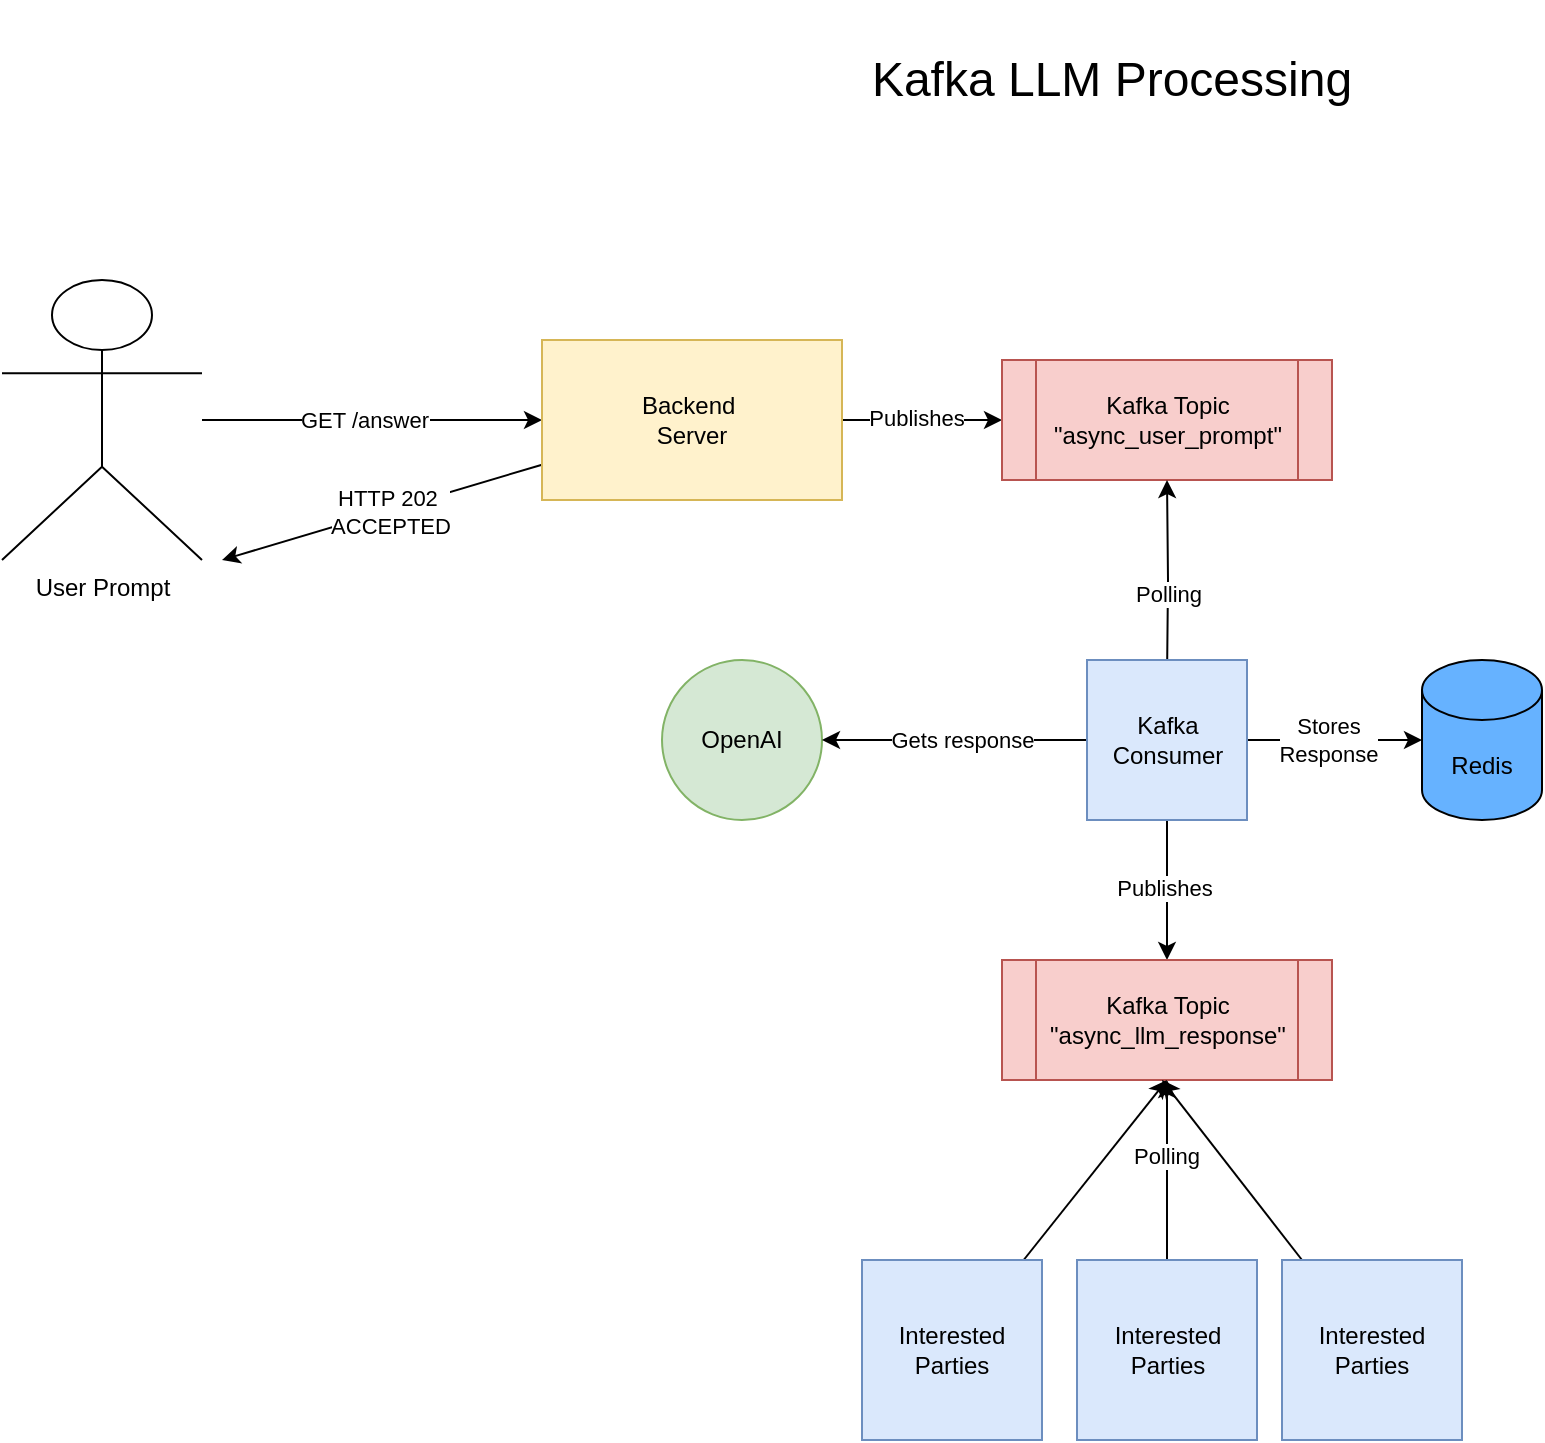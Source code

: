 <mxfile>
    <diagram name="Page-1" id="_iXNkQXKJSDpI1TCn4Rz">
        <mxGraphModel dx="1177" dy="736" grid="1" gridSize="10" guides="1" tooltips="1" connect="1" arrows="1" fold="1" page="1" pageScale="1" pageWidth="850" pageHeight="1100" math="0" shadow="0">
            <root>
                <mxCell id="0"/>
                <mxCell id="1" parent="0"/>
                <mxCell id="s0QmRArb7HIhSVUQ_1AF-5" value="" style="edgeStyle=orthogonalEdgeStyle;rounded=0;orthogonalLoop=1;jettySize=auto;html=1;" parent="1" source="s0QmRArb7HIhSVUQ_1AF-1" target="s0QmRArb7HIhSVUQ_1AF-4" edge="1">
                    <mxGeometry relative="1" as="geometry">
                        <Array as="points">
                            <mxPoint x="170" y="240"/>
                            <mxPoint x="170" y="240"/>
                        </Array>
                    </mxGeometry>
                </mxCell>
                <mxCell id="3" value="GET /answer" style="edgeLabel;html=1;align=center;verticalAlign=middle;resizable=0;points=[];" parent="s0QmRArb7HIhSVUQ_1AF-5" vertex="1" connectable="0">
                    <mxGeometry x="-0.046" relative="1" as="geometry">
                        <mxPoint as="offset"/>
                    </mxGeometry>
                </mxCell>
                <mxCell id="s0QmRArb7HIhSVUQ_1AF-1" value="User Prompt&lt;div&gt;&lt;br&gt;&lt;/div&gt;" style="shape=umlActor;verticalLabelPosition=bottom;verticalAlign=top;html=1;outlineConnect=0;" parent="1" vertex="1">
                    <mxGeometry x="40" y="170" width="100" height="140" as="geometry"/>
                </mxCell>
                <mxCell id="s0QmRArb7HIhSVUQ_1AF-11" value="" style="edgeStyle=orthogonalEdgeStyle;rounded=0;orthogonalLoop=1;jettySize=auto;html=1;" parent="1" source="s0QmRArb7HIhSVUQ_1AF-4" target="s0QmRArb7HIhSVUQ_1AF-10" edge="1">
                    <mxGeometry relative="1" as="geometry"/>
                </mxCell>
                <mxCell id="s0QmRArb7HIhSVUQ_1AF-16" value="Publishes" style="edgeLabel;html=1;align=center;verticalAlign=middle;resizable=0;points=[];" parent="s0QmRArb7HIhSVUQ_1AF-11" vertex="1" connectable="0">
                    <mxGeometry x="-0.105" y="1" relative="1" as="geometry">
                        <mxPoint x="1" as="offset"/>
                    </mxGeometry>
                </mxCell>
                <mxCell id="2" style="edgeStyle=none;html=1;" parent="1" source="s0QmRArb7HIhSVUQ_1AF-4" edge="1">
                    <mxGeometry relative="1" as="geometry">
                        <mxPoint x="150" y="310" as="targetPoint"/>
                    </mxGeometry>
                </mxCell>
                <mxCell id="4" value="HTTP 202&amp;nbsp;&lt;div&gt;ACCEPTED&lt;/div&gt;" style="edgeLabel;html=1;align=center;verticalAlign=middle;resizable=0;points=[];" parent="2" vertex="1" connectable="0">
                    <mxGeometry x="-0.043" y="1" relative="1" as="geometry">
                        <mxPoint as="offset"/>
                    </mxGeometry>
                </mxCell>
                <mxCell id="s0QmRArb7HIhSVUQ_1AF-4" value="Backend&amp;nbsp;&lt;div&gt;Server&lt;/div&gt;" style="rounded=0;whiteSpace=wrap;html=1;fillColor=#fff2cc;strokeColor=#d6b656;" parent="1" vertex="1">
                    <mxGeometry x="310" y="200" width="150" height="80" as="geometry"/>
                </mxCell>
                <mxCell id="s0QmRArb7HIhSVUQ_1AF-6" value="OpenAI" style="ellipse;whiteSpace=wrap;html=1;fillColor=#d5e8d4;strokeColor=#82b366;rounded=0;" parent="1" vertex="1">
                    <mxGeometry x="370" y="360" width="80" height="80" as="geometry"/>
                </mxCell>
                <mxCell id="s0QmRArb7HIhSVUQ_1AF-10" value="Kafka Topic&lt;div&gt;&quot;async_user_prompt&quot;&lt;/div&gt;" style="shape=process;whiteSpace=wrap;html=1;backgroundOutline=1;fillColor=#f8cecc;strokeColor=#b85450;rounded=0;" parent="1" vertex="1">
                    <mxGeometry x="540" y="210" width="165" height="60" as="geometry"/>
                </mxCell>
                <mxCell id="s0QmRArb7HIhSVUQ_1AF-14" value="" style="edgeStyle=orthogonalEdgeStyle;rounded=0;orthogonalLoop=1;jettySize=auto;html=1;" parent="1" target="s0QmRArb7HIhSVUQ_1AF-10" edge="1">
                    <mxGeometry relative="1" as="geometry">
                        <mxPoint x="622.5" y="370" as="sourcePoint"/>
                    </mxGeometry>
                </mxCell>
                <mxCell id="s0QmRArb7HIhSVUQ_1AF-15" value="Polling" style="edgeLabel;html=1;align=center;verticalAlign=middle;resizable=0;points=[];" parent="s0QmRArb7HIhSVUQ_1AF-14" vertex="1" connectable="0">
                    <mxGeometry x="-0.138" y="1" relative="1" as="geometry">
                        <mxPoint x="1" as="offset"/>
                    </mxGeometry>
                </mxCell>
                <mxCell id="s0QmRArb7HIhSVUQ_1AF-20" value="&lt;font style=&quot;font-size: 24px;&quot;&gt;Kafka LLM Processing&lt;/font&gt;" style="text;html=1;align=center;verticalAlign=middle;whiteSpace=wrap;rounded=0;" parent="1" vertex="1">
                    <mxGeometry x="460" y="30" width="270" height="80" as="geometry"/>
                </mxCell>
                <mxCell id="20" style="edgeStyle=none;html=1;entryX=0.5;entryY=1;entryDx=0;entryDy=0;" parent="1" source="6" target="11" edge="1">
                    <mxGeometry relative="1" as="geometry"/>
                </mxCell>
                <mxCell id="21" value="Polling" style="edgeLabel;html=1;align=center;verticalAlign=middle;resizable=0;points=[];" parent="20" vertex="1" connectable="0">
                    <mxGeometry x="0.163" y="1" relative="1" as="geometry">
                        <mxPoint as="offset"/>
                    </mxGeometry>
                </mxCell>
                <mxCell id="6" value="Interested Parties" style="whiteSpace=wrap;html=1;aspect=fixed;fillColor=#dae8fc;strokeColor=#6c8ebf;" parent="1" vertex="1">
                    <mxGeometry x="577.5" y="660" width="90" height="90" as="geometry"/>
                </mxCell>
                <mxCell id="9" style="edgeStyle=none;html=1;entryX=1;entryY=0.5;entryDx=0;entryDy=0;" parent="1" source="8" target="s0QmRArb7HIhSVUQ_1AF-6" edge="1">
                    <mxGeometry relative="1" as="geometry"/>
                </mxCell>
                <mxCell id="10" value="Gets response" style="edgeLabel;html=1;align=center;verticalAlign=middle;resizable=0;points=[];" parent="9" vertex="1" connectable="0">
                    <mxGeometry x="0.083" y="3" relative="1" as="geometry">
                        <mxPoint x="9" y="-3" as="offset"/>
                    </mxGeometry>
                </mxCell>
                <mxCell id="16" style="edgeStyle=none;html=1;entryX=0.5;entryY=0;entryDx=0;entryDy=0;" parent="1" source="8" target="11" edge="1">
                    <mxGeometry relative="1" as="geometry"/>
                </mxCell>
                <mxCell id="17" value="Publishes" style="edgeLabel;html=1;align=center;verticalAlign=middle;resizable=0;points=[];" parent="16" vertex="1" connectable="0">
                    <mxGeometry x="-0.046" y="-2" relative="1" as="geometry">
                        <mxPoint as="offset"/>
                    </mxGeometry>
                </mxCell>
                <mxCell id="28" style="edgeStyle=none;html=1;" edge="1" parent="1" source="8" target="27">
                    <mxGeometry relative="1" as="geometry"/>
                </mxCell>
                <mxCell id="29" value="Stores&lt;div&gt;Response&lt;/div&gt;" style="edgeLabel;html=1;align=center;verticalAlign=middle;resizable=0;points=[];" vertex="1" connectable="0" parent="28">
                    <mxGeometry x="-0.082" relative="1" as="geometry">
                        <mxPoint as="offset"/>
                    </mxGeometry>
                </mxCell>
                <mxCell id="8" value="Kafka&lt;div&gt;Consumer&lt;/div&gt;" style="whiteSpace=wrap;html=1;aspect=fixed;fillColor=#dae8fc;strokeColor=#6c8ebf;" parent="1" vertex="1">
                    <mxGeometry x="582.5" y="360" width="80" height="80" as="geometry"/>
                </mxCell>
                <mxCell id="11" value="Kafka Topic&lt;div&gt;&quot;async_llm_response&quot;&lt;/div&gt;" style="shape=process;whiteSpace=wrap;html=1;backgroundOutline=1;fillColor=#f8cecc;strokeColor=#b85450;rounded=0;" parent="1" vertex="1">
                    <mxGeometry x="540" y="510" width="165" height="60" as="geometry"/>
                </mxCell>
                <mxCell id="27" value="Redis" style="shape=cylinder3;whiteSpace=wrap;html=1;boundedLbl=1;backgroundOutline=1;size=15;fillColor=#66B2FF;" vertex="1" parent="1">
                    <mxGeometry x="750" y="360" width="60" height="80" as="geometry"/>
                </mxCell>
                <mxCell id="33" style="edgeStyle=none;html=1;" edge="1" parent="1" source="30">
                    <mxGeometry relative="1" as="geometry">
                        <mxPoint x="620" y="570" as="targetPoint"/>
                    </mxGeometry>
                </mxCell>
                <mxCell id="30" value="Interested Parties" style="whiteSpace=wrap;html=1;aspect=fixed;fillColor=#dae8fc;strokeColor=#6c8ebf;" vertex="1" parent="1">
                    <mxGeometry x="680" y="660" width="90" height="90" as="geometry"/>
                </mxCell>
                <mxCell id="32" style="edgeStyle=none;html=1;entryX=0.5;entryY=1;entryDx=0;entryDy=0;" edge="1" parent="1" source="31" target="11">
                    <mxGeometry relative="1" as="geometry"/>
                </mxCell>
                <mxCell id="31" value="Interested Parties" style="whiteSpace=wrap;html=1;aspect=fixed;fillColor=#dae8fc;strokeColor=#6c8ebf;" vertex="1" parent="1">
                    <mxGeometry x="470" y="660" width="90" height="90" as="geometry"/>
                </mxCell>
            </root>
        </mxGraphModel>
    </diagram>
</mxfile>